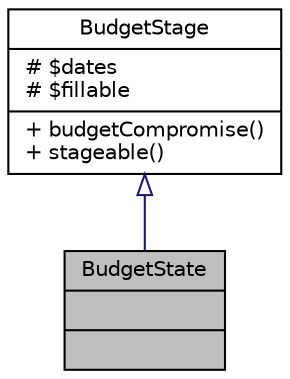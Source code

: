 digraph "BudgetState"
{
 // LATEX_PDF_SIZE
  bgcolor="transparent";
  edge [fontname="Helvetica",fontsize="10",labelfontname="Helvetica",labelfontsize="10"];
  node [fontname="Helvetica",fontsize="10",shape=record];
  Node1 [label="{BudgetState\n||}",height=0.2,width=0.4,color="black", fillcolor="grey75", style="filled", fontcolor="black",tooltip="Extension de la clase BudgetState del modulo de presupuesto."];
  Node2 -> Node1 [dir="back",color="midnightblue",fontsize="10",style="solid",arrowtail="onormal",fontname="Helvetica"];
  Node2 [label="{BudgetStage\n|# $dates\l# $fillable\l|+ budgetCompromise()\l+ stageable()\l}",height=0.2,width=0.4,color="black",URL="$d2/dc6/classModules_1_1Budget_1_1Models_1_1BudgetStage.html",tooltip="Datos de las etapas presupuestarias."];
}
